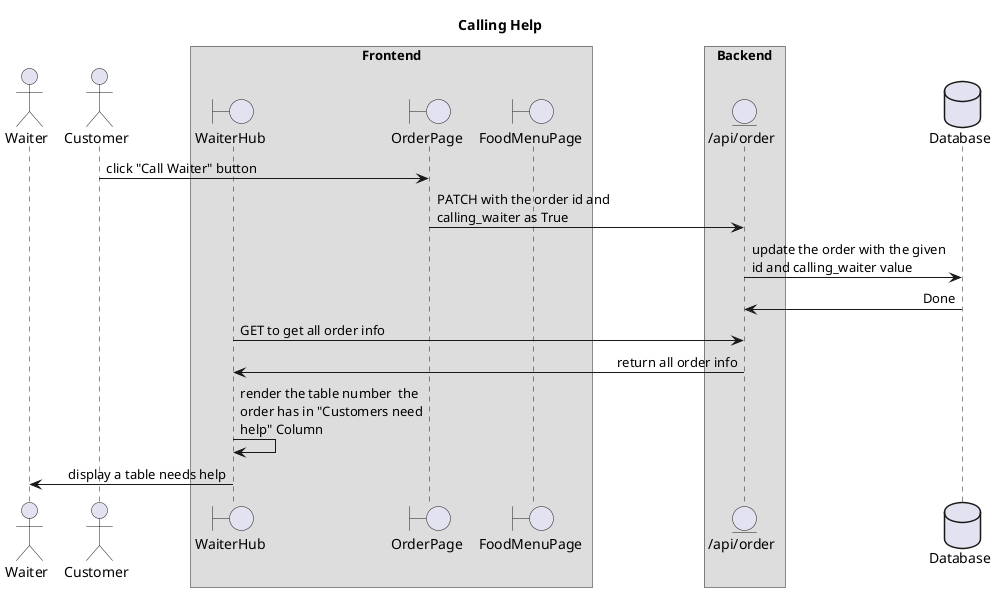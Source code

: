 ' This diagram is written in plantuml with the aid of
' jebbs' [PlantUML](https://marketplace.visualstudio.com/items?itemName=jebbs.plantuml) plugin in VSCode
@startuml
' diagram format
skinparam sequenceArrowThickness 1
skinparam maxmessagesize 200
skinparam BoxPadding 50
skinparam SequenceMessageAlign first
!pragma teoz true

title Calling Help

' actors
actor Waiter
actor Customer
' frontend entities
box Frontend
boundary WaiterHub
boundary OrderPage
boundary FoodMenuPage
end box
' backend entities
box Backend
entity "/api/order" as OrderAPI
end box
' database entities
database Database

Customer -> OrderPage: click "Call Waiter" button
OrderPage -> OrderAPI: PATCH with the order id and calling_waiter as True
OrderAPI -> Database: update the order with the given id and calling_waiter value
Database -> OrderAPI: Done
WaiterHub -> OrderAPI: GET to get all order info
OrderAPI -> WaiterHub: return all order info
WaiterHub -> WaiterHub: render the table number  the order has in "Customers need help" Column
WaiterHub -> Waiter: display a table needs help
@enduml